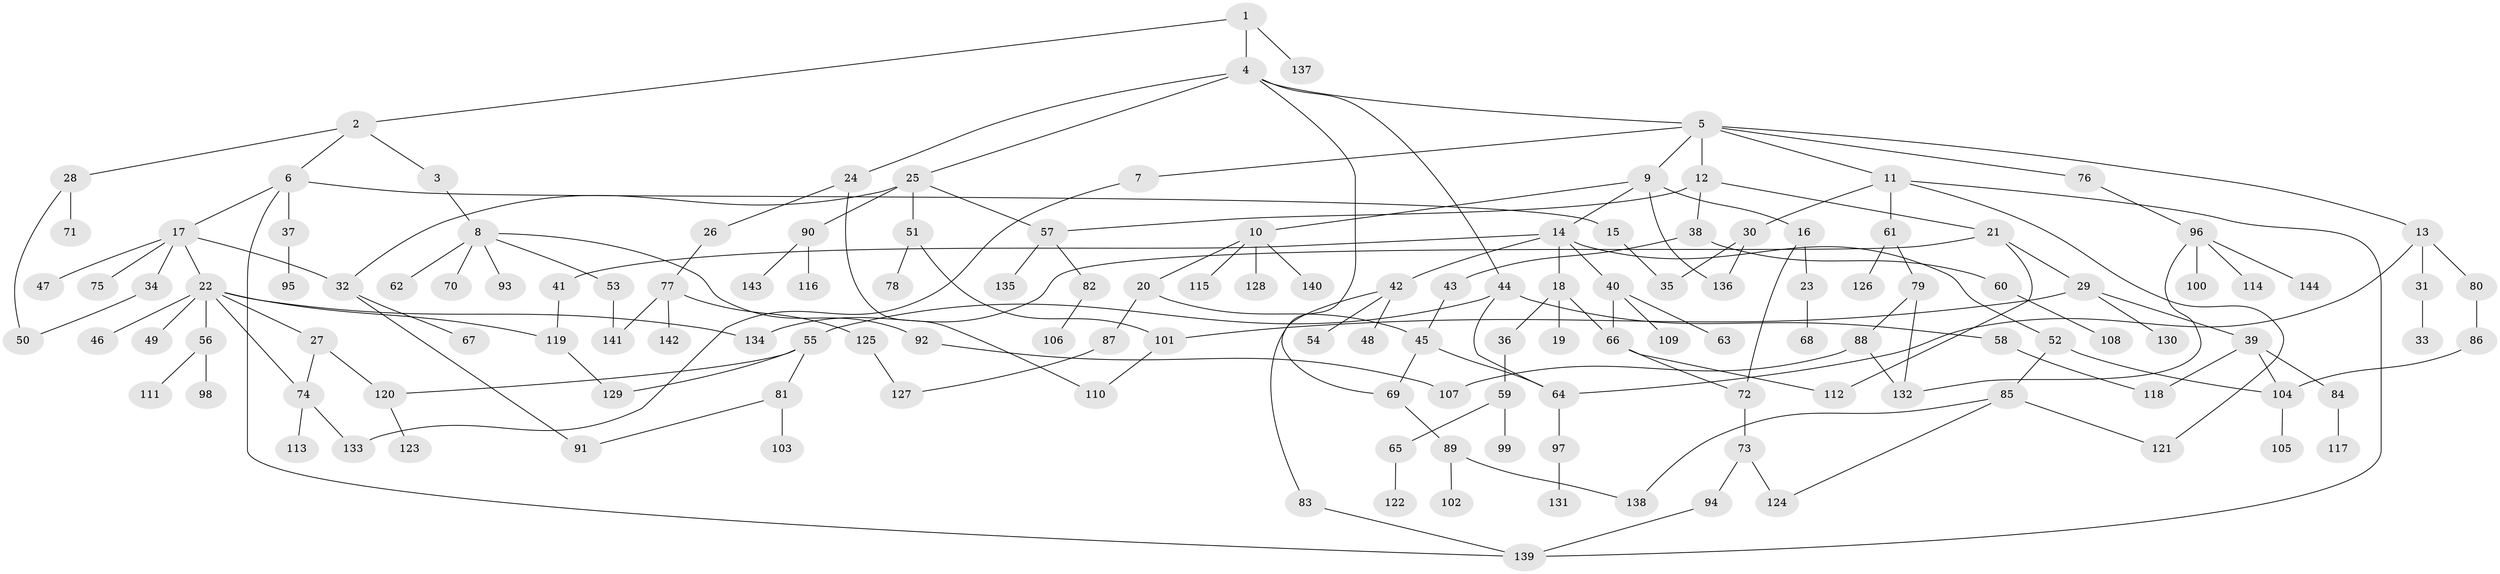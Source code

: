 // Generated by graph-tools (version 1.1) at 2025/49/03/09/25 03:49:25]
// undirected, 144 vertices, 178 edges
graph export_dot {
graph [start="1"]
  node [color=gray90,style=filled];
  1;
  2;
  3;
  4;
  5;
  6;
  7;
  8;
  9;
  10;
  11;
  12;
  13;
  14;
  15;
  16;
  17;
  18;
  19;
  20;
  21;
  22;
  23;
  24;
  25;
  26;
  27;
  28;
  29;
  30;
  31;
  32;
  33;
  34;
  35;
  36;
  37;
  38;
  39;
  40;
  41;
  42;
  43;
  44;
  45;
  46;
  47;
  48;
  49;
  50;
  51;
  52;
  53;
  54;
  55;
  56;
  57;
  58;
  59;
  60;
  61;
  62;
  63;
  64;
  65;
  66;
  67;
  68;
  69;
  70;
  71;
  72;
  73;
  74;
  75;
  76;
  77;
  78;
  79;
  80;
  81;
  82;
  83;
  84;
  85;
  86;
  87;
  88;
  89;
  90;
  91;
  92;
  93;
  94;
  95;
  96;
  97;
  98;
  99;
  100;
  101;
  102;
  103;
  104;
  105;
  106;
  107;
  108;
  109;
  110;
  111;
  112;
  113;
  114;
  115;
  116;
  117;
  118;
  119;
  120;
  121;
  122;
  123;
  124;
  125;
  126;
  127;
  128;
  129;
  130;
  131;
  132;
  133;
  134;
  135;
  136;
  137;
  138;
  139;
  140;
  141;
  142;
  143;
  144;
  1 -- 2;
  1 -- 4;
  1 -- 137;
  2 -- 3;
  2 -- 6;
  2 -- 28;
  3 -- 8;
  4 -- 5;
  4 -- 24;
  4 -- 25;
  4 -- 44;
  4 -- 69;
  5 -- 7;
  5 -- 9;
  5 -- 11;
  5 -- 12;
  5 -- 13;
  5 -- 76;
  6 -- 15;
  6 -- 17;
  6 -- 37;
  6 -- 139;
  7 -- 133;
  8 -- 53;
  8 -- 62;
  8 -- 70;
  8 -- 92;
  8 -- 93;
  9 -- 10;
  9 -- 14;
  9 -- 16;
  9 -- 136;
  10 -- 20;
  10 -- 115;
  10 -- 128;
  10 -- 140;
  11 -- 30;
  11 -- 61;
  11 -- 121;
  11 -- 139;
  12 -- 21;
  12 -- 38;
  12 -- 57;
  13 -- 31;
  13 -- 64;
  13 -- 80;
  14 -- 18;
  14 -- 40;
  14 -- 41;
  14 -- 42;
  14 -- 52;
  15 -- 35;
  16 -- 23;
  16 -- 72;
  17 -- 22;
  17 -- 32;
  17 -- 34;
  17 -- 47;
  17 -- 75;
  18 -- 19;
  18 -- 36;
  18 -- 66;
  20 -- 45;
  20 -- 87;
  21 -- 29;
  21 -- 134;
  21 -- 112;
  22 -- 27;
  22 -- 46;
  22 -- 49;
  22 -- 56;
  22 -- 74;
  22 -- 119;
  22 -- 134;
  23 -- 68;
  24 -- 26;
  24 -- 110;
  25 -- 51;
  25 -- 90;
  25 -- 32;
  25 -- 57;
  26 -- 77;
  27 -- 74;
  27 -- 120;
  28 -- 50;
  28 -- 71;
  29 -- 39;
  29 -- 101;
  29 -- 130;
  30 -- 136;
  30 -- 35;
  31 -- 33;
  32 -- 67;
  32 -- 91;
  34 -- 50;
  36 -- 59;
  37 -- 95;
  38 -- 43;
  38 -- 60;
  39 -- 84;
  39 -- 104;
  39 -- 118;
  40 -- 63;
  40 -- 66;
  40 -- 109;
  41 -- 119;
  42 -- 48;
  42 -- 54;
  42 -- 83;
  43 -- 45;
  44 -- 55;
  44 -- 58;
  44 -- 64;
  45 -- 69;
  45 -- 64;
  51 -- 78;
  51 -- 101;
  52 -- 85;
  52 -- 104;
  53 -- 141;
  55 -- 81;
  55 -- 120;
  55 -- 129;
  56 -- 98;
  56 -- 111;
  57 -- 82;
  57 -- 135;
  58 -- 118;
  59 -- 65;
  59 -- 99;
  60 -- 108;
  61 -- 79;
  61 -- 126;
  64 -- 97;
  65 -- 122;
  66 -- 112;
  66 -- 72;
  69 -- 89;
  72 -- 73;
  73 -- 94;
  73 -- 124;
  74 -- 113;
  74 -- 133;
  76 -- 96;
  77 -- 125;
  77 -- 142;
  77 -- 141;
  79 -- 88;
  79 -- 132;
  80 -- 86;
  81 -- 91;
  81 -- 103;
  82 -- 106;
  83 -- 139;
  84 -- 117;
  85 -- 124;
  85 -- 138;
  85 -- 121;
  86 -- 104;
  87 -- 127;
  88 -- 132;
  88 -- 107;
  89 -- 102;
  89 -- 138;
  90 -- 116;
  90 -- 143;
  92 -- 107;
  94 -- 139;
  96 -- 100;
  96 -- 114;
  96 -- 144;
  96 -- 132;
  97 -- 131;
  101 -- 110;
  104 -- 105;
  119 -- 129;
  120 -- 123;
  125 -- 127;
}
